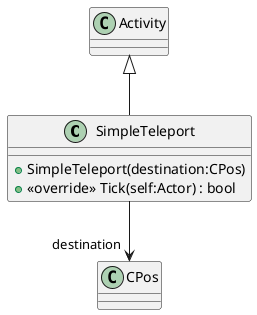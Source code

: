 @startuml
class SimpleTeleport {
    + SimpleTeleport(destination:CPos)
    + <<override>> Tick(self:Actor) : bool
}
Activity <|-- SimpleTeleport
SimpleTeleport --> "destination" CPos
@enduml
